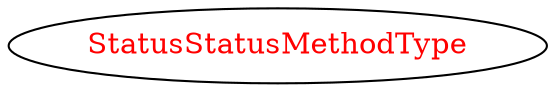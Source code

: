 digraph dependencyGraph {
 concentrate=true;
 ranksep="2.0";
 rankdir="LR"; 
 splines="ortho";
"StatusStatusMethodType" [fontcolor="red"];
}